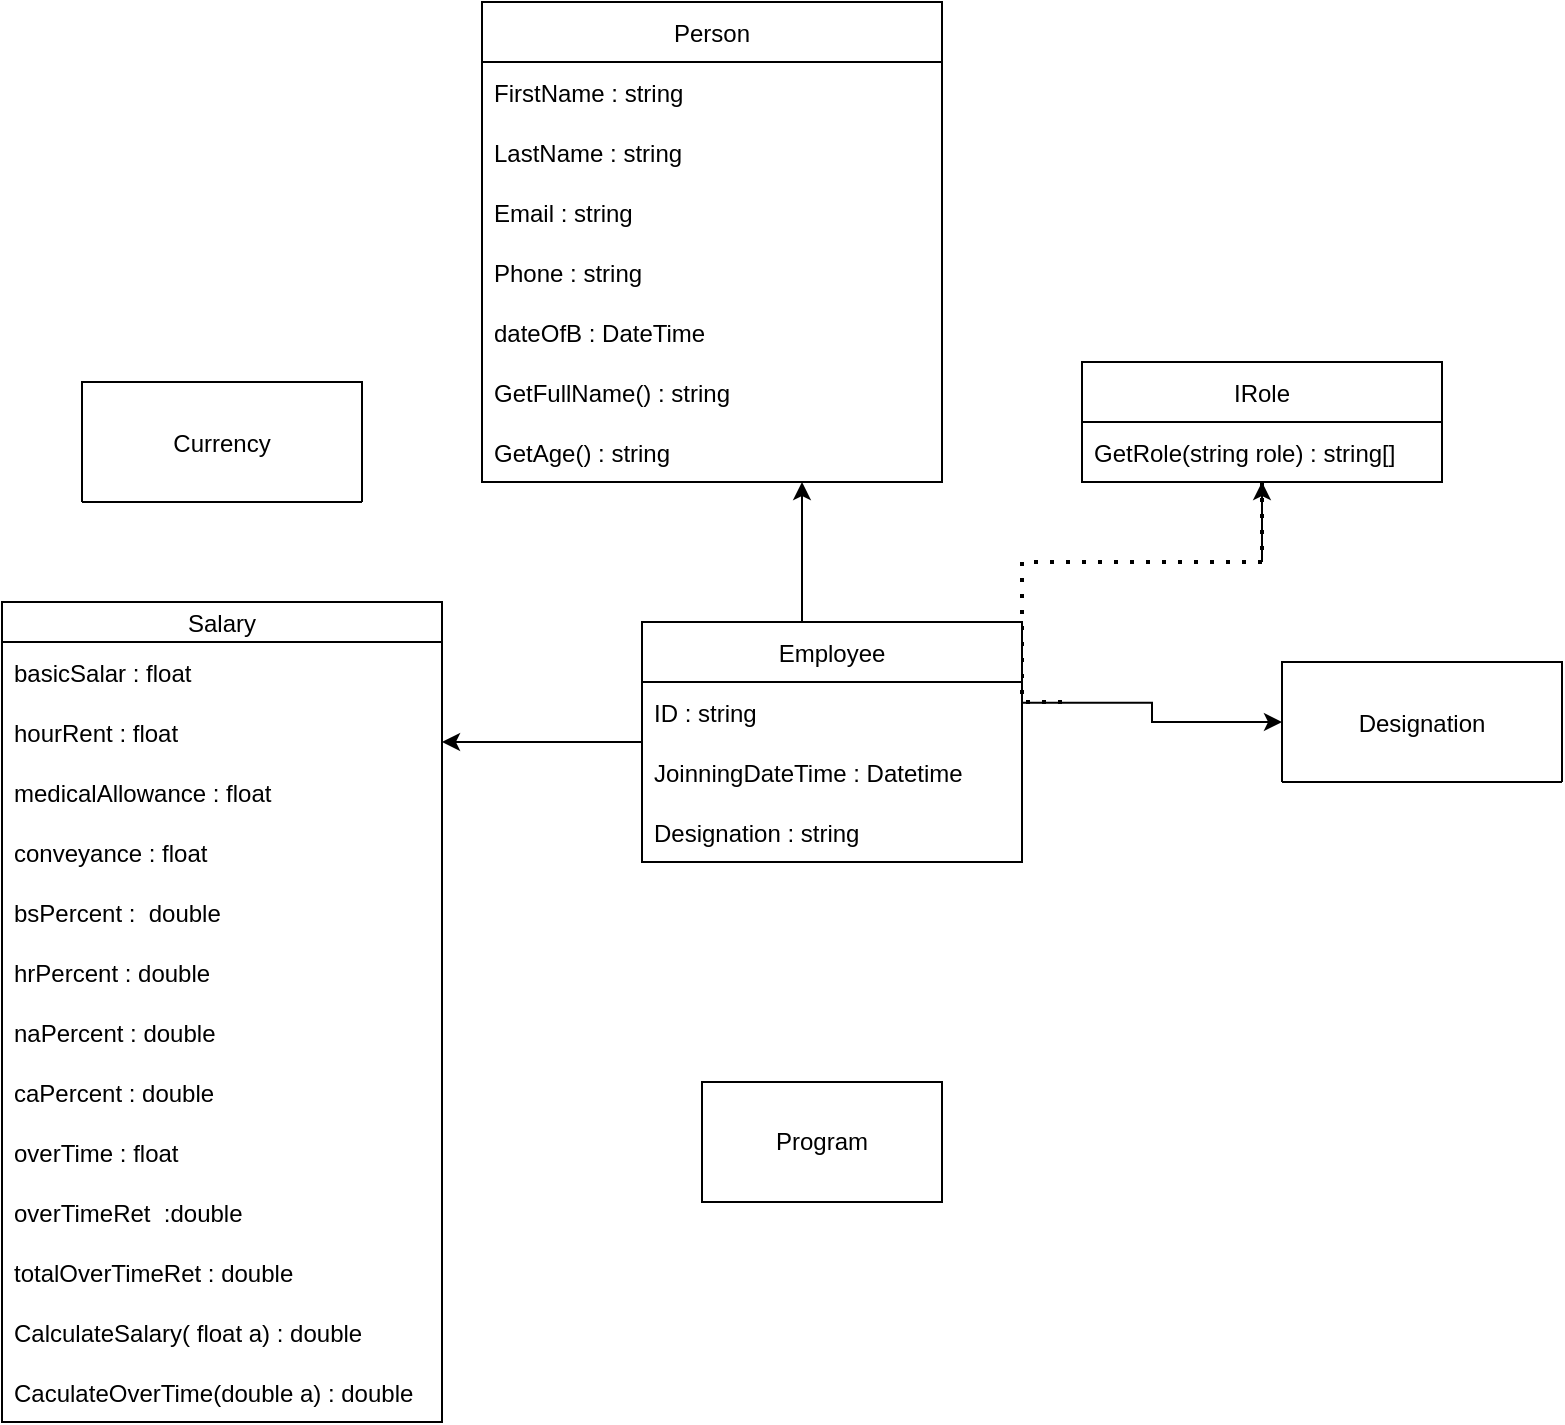 <mxfile version="20.2.7" type="device" pages="2"><diagram id="kkEjRR2d8xqn_7ASC3-j" name="Page-1"><mxGraphModel dx="1678" dy="1605" grid="1" gridSize="10" guides="1" tooltips="1" connect="1" arrows="1" fold="1" page="1" pageScale="1" pageWidth="827" pageHeight="1169" math="0" shadow="0"><root><mxCell id="0"/><mxCell id="1" parent="0"/><mxCell id="ttPdokajzncTl1B53u3a-8" style="edgeStyle=orthogonalEdgeStyle;rounded=0;orthogonalLoop=1;jettySize=auto;html=1;entryX=0.5;entryY=1;entryDx=0;entryDy=0;" parent="1" edge="1"><mxGeometry relative="1" as="geometry"><mxPoint x="310" y="300" as="sourcePoint"/><mxPoint x="310" y="220" as="targetPoint"/></mxGeometry></mxCell><mxCell id="ttPdokajzncTl1B53u3a-9" style="edgeStyle=orthogonalEdgeStyle;rounded=0;orthogonalLoop=1;jettySize=auto;html=1;" parent="1" source="ttPdokajzncTl1B53u3a-21" target="ttPdokajzncTl1B53u3a-30" edge="1"><mxGeometry relative="1" as="geometry"><mxPoint x="250" y="330" as="sourcePoint"/><mxPoint x="150" y="330" as="targetPoint"/><Array as="points"><mxPoint x="160" y="350"/><mxPoint x="160" y="350"/></Array></mxGeometry></mxCell><mxCell id="ttPdokajzncTl1B53u3a-10" style="edgeStyle=orthogonalEdgeStyle;rounded=0;orthogonalLoop=1;jettySize=auto;html=1;exitX=0.998;exitY=0.346;exitDx=0;exitDy=0;exitPerimeter=0;" parent="1" source="ttPdokajzncTl1B53u3a-22" target="ttPdokajzncTl1B53u3a-26" edge="1"><mxGeometry relative="1" as="geometry"><mxPoint x="450" y="331" as="sourcePoint"/><mxPoint x="480" y="360" as="targetPoint"/></mxGeometry></mxCell><mxCell id="ttPdokajzncTl1B53u3a-4" value="Program" style="rounded=0;whiteSpace=wrap;html=1;" parent="1" vertex="1"><mxGeometry x="260" y="520" width="120" height="60" as="geometry"/></mxCell><mxCell id="ttPdokajzncTl1B53u3a-7" value="" style="endArrow=none;dashed=1;html=1;dashPattern=1 3;strokeWidth=2;rounded=0;entryX=0.5;entryY=1;entryDx=0;entryDy=0;" parent="1" edge="1"><mxGeometry width="50" height="50" relative="1" as="geometry"><mxPoint x="440" y="330" as="sourcePoint"/><mxPoint x="540" y="220" as="targetPoint"/><Array as="points"><mxPoint x="420" y="330"/><mxPoint x="420" y="260"/><mxPoint x="540" y="260"/></Array></mxGeometry></mxCell><mxCell id="ttPdokajzncTl1B53u3a-11" value="" style="endArrow=classic;html=1;rounded=0;" parent="1" edge="1"><mxGeometry width="50" height="50" relative="1" as="geometry"><mxPoint x="540" y="220" as="sourcePoint"/><mxPoint x="540" y="220" as="targetPoint"/></mxGeometry></mxCell><mxCell id="ttPdokajzncTl1B53u3a-12" value="" style="endArrow=classic;html=1;rounded=0;" parent="1" edge="1"><mxGeometry width="50" height="50" relative="1" as="geometry"><mxPoint x="540" y="260" as="sourcePoint"/><mxPoint x="540" y="220" as="targetPoint"/></mxGeometry></mxCell><mxCell id="ttPdokajzncTl1B53u3a-13" value="IRole" style="swimlane;fontStyle=0;childLayout=stackLayout;horizontal=1;startSize=30;horizontalStack=0;resizeParent=1;resizeParentMax=0;resizeLast=0;collapsible=1;marginBottom=0;" parent="1" vertex="1"><mxGeometry x="450" y="160" width="180" height="60" as="geometry"/></mxCell><mxCell id="ttPdokajzncTl1B53u3a-16" value="GetRole(string role) : string[]" style="text;strokeColor=none;fillColor=none;align=left;verticalAlign=middle;spacingLeft=4;spacingRight=4;overflow=hidden;points=[[0,0.5],[1,0.5]];portConstraint=eastwest;rotatable=0;" parent="ttPdokajzncTl1B53u3a-13" vertex="1"><mxGeometry y="30" width="180" height="30" as="geometry"/></mxCell><mxCell id="ttPdokajzncTl1B53u3a-17" value="Person" style="swimlane;fontStyle=0;childLayout=stackLayout;horizontal=1;startSize=30;horizontalStack=0;resizeParent=1;resizeParentMax=0;resizeLast=0;collapsible=1;marginBottom=0;" parent="1" vertex="1"><mxGeometry x="150" y="-20" width="230" height="240" as="geometry"/></mxCell><mxCell id="ttPdokajzncTl1B53u3a-18" value="FirstName : string" style="text;strokeColor=none;fillColor=none;align=left;verticalAlign=middle;spacingLeft=4;spacingRight=4;overflow=hidden;points=[[0,0.5],[1,0.5]];portConstraint=eastwest;rotatable=0;" parent="ttPdokajzncTl1B53u3a-17" vertex="1"><mxGeometry y="30" width="230" height="30" as="geometry"/></mxCell><mxCell id="ttPdokajzncTl1B53u3a-19" value="LastName : string" style="text;strokeColor=none;fillColor=none;align=left;verticalAlign=middle;spacingLeft=4;spacingRight=4;overflow=hidden;points=[[0,0.5],[1,0.5]];portConstraint=eastwest;rotatable=0;" parent="ttPdokajzncTl1B53u3a-17" vertex="1"><mxGeometry y="60" width="230" height="30" as="geometry"/></mxCell><mxCell id="ttPdokajzncTl1B53u3a-20" value="Email : string" style="text;strokeColor=none;fillColor=none;align=left;verticalAlign=middle;spacingLeft=4;spacingRight=4;overflow=hidden;points=[[0,0.5],[1,0.5]];portConstraint=eastwest;rotatable=0;" parent="ttPdokajzncTl1B53u3a-17" vertex="1"><mxGeometry y="90" width="230" height="30" as="geometry"/></mxCell><mxCell id="0mWQWcFmo8bn7CQINTBm-1" value="Phone : string" style="text;strokeColor=none;fillColor=none;align=left;verticalAlign=middle;spacingLeft=4;spacingRight=4;overflow=hidden;points=[[0,0.5],[1,0.5]];portConstraint=eastwest;rotatable=0;" vertex="1" parent="ttPdokajzncTl1B53u3a-17"><mxGeometry y="120" width="230" height="30" as="geometry"/></mxCell><mxCell id="0mWQWcFmo8bn7CQINTBm-2" value="dateOfB : DateTime" style="text;strokeColor=none;fillColor=none;align=left;verticalAlign=middle;spacingLeft=4;spacingRight=4;overflow=hidden;points=[[0,0.5],[1,0.5]];portConstraint=eastwest;rotatable=0;" vertex="1" parent="ttPdokajzncTl1B53u3a-17"><mxGeometry y="150" width="230" height="30" as="geometry"/></mxCell><mxCell id="0mWQWcFmo8bn7CQINTBm-3" value="GetFullName() : string" style="text;strokeColor=none;fillColor=none;align=left;verticalAlign=middle;spacingLeft=4;spacingRight=4;overflow=hidden;points=[[0,0.5],[1,0.5]];portConstraint=eastwest;rotatable=0;" vertex="1" parent="ttPdokajzncTl1B53u3a-17"><mxGeometry y="180" width="230" height="30" as="geometry"/></mxCell><mxCell id="0mWQWcFmo8bn7CQINTBm-4" value="GetAge() : string" style="text;strokeColor=none;fillColor=none;align=left;verticalAlign=middle;spacingLeft=4;spacingRight=4;overflow=hidden;points=[[0,0.5],[1,0.5]];portConstraint=eastwest;rotatable=0;" vertex="1" parent="ttPdokajzncTl1B53u3a-17"><mxGeometry y="210" width="230" height="30" as="geometry"/></mxCell><mxCell id="ttPdokajzncTl1B53u3a-21" value="Employee" style="swimlane;fontStyle=0;childLayout=stackLayout;horizontal=1;startSize=30;horizontalStack=0;resizeParent=1;resizeParentMax=0;resizeLast=0;collapsible=1;marginBottom=0;" parent="1" vertex="1"><mxGeometry x="230" y="290" width="190" height="120" as="geometry"/></mxCell><mxCell id="ttPdokajzncTl1B53u3a-22" value="ID : string " style="text;strokeColor=none;fillColor=none;align=left;verticalAlign=middle;spacingLeft=4;spacingRight=4;overflow=hidden;points=[[0,0.5],[1,0.5]];portConstraint=eastwest;rotatable=0;" parent="ttPdokajzncTl1B53u3a-21" vertex="1"><mxGeometry y="30" width="190" height="30" as="geometry"/></mxCell><mxCell id="ttPdokajzncTl1B53u3a-23" value="JoinningDateTime : Datetime" style="text;strokeColor=none;fillColor=none;align=left;verticalAlign=middle;spacingLeft=4;spacingRight=4;overflow=hidden;points=[[0,0.5],[1,0.5]];portConstraint=eastwest;rotatable=0;" parent="ttPdokajzncTl1B53u3a-21" vertex="1"><mxGeometry y="60" width="190" height="30" as="geometry"/></mxCell><mxCell id="ttPdokajzncTl1B53u3a-24" value="Designation : string" style="text;strokeColor=none;fillColor=none;align=left;verticalAlign=middle;spacingLeft=4;spacingRight=4;overflow=hidden;points=[[0,0.5],[1,0.5]];portConstraint=eastwest;rotatable=0;" parent="ttPdokajzncTl1B53u3a-21" vertex="1"><mxGeometry y="90" width="190" height="30" as="geometry"/></mxCell><mxCell id="ttPdokajzncTl1B53u3a-26" value="Designation" style="swimlane;fontStyle=0;childLayout=stackLayout;horizontal=1;startSize=60;horizontalStack=0;resizeParent=1;resizeParentMax=0;resizeLast=0;collapsible=1;marginBottom=0;" parent="1" vertex="1"><mxGeometry x="550" y="310" width="140" height="60" as="geometry"/></mxCell><mxCell id="ttPdokajzncTl1B53u3a-30" value="Salary" style="swimlane;fontStyle=0;childLayout=stackLayout;horizontal=1;startSize=20;horizontalStack=0;resizeParent=1;resizeParentMax=0;resizeLast=0;collapsible=1;marginBottom=0;" parent="1" vertex="1"><mxGeometry x="-90" y="280" width="220" height="410" as="geometry"/></mxCell><mxCell id="ttPdokajzncTl1B53u3a-31" value="basicSalar : float" style="text;strokeColor=none;fillColor=none;align=left;verticalAlign=middle;spacingLeft=4;spacingRight=4;overflow=hidden;points=[[0,0.5],[1,0.5]];portConstraint=eastwest;rotatable=0;" parent="ttPdokajzncTl1B53u3a-30" vertex="1"><mxGeometry y="20" width="220" height="30" as="geometry"/></mxCell><mxCell id="ttPdokajzncTl1B53u3a-32" value="hourRent : float" style="text;strokeColor=none;fillColor=none;align=left;verticalAlign=middle;spacingLeft=4;spacingRight=4;overflow=hidden;points=[[0,0.5],[1,0.5]];portConstraint=eastwest;rotatable=0;" parent="ttPdokajzncTl1B53u3a-30" vertex="1"><mxGeometry y="50" width="220" height="30" as="geometry"/></mxCell><mxCell id="ttPdokajzncTl1B53u3a-33" value="medicalAllowance : float" style="text;strokeColor=none;fillColor=none;align=left;verticalAlign=middle;spacingLeft=4;spacingRight=4;overflow=hidden;points=[[0,0.5],[1,0.5]];portConstraint=eastwest;rotatable=0;" parent="ttPdokajzncTl1B53u3a-30" vertex="1"><mxGeometry y="80" width="220" height="30" as="geometry"/></mxCell><mxCell id="0mWQWcFmo8bn7CQINTBm-5" value="conveyance : float" style="text;strokeColor=none;fillColor=none;align=left;verticalAlign=middle;spacingLeft=4;spacingRight=4;overflow=hidden;points=[[0,0.5],[1,0.5]];portConstraint=eastwest;rotatable=0;" vertex="1" parent="ttPdokajzncTl1B53u3a-30"><mxGeometry y="110" width="220" height="30" as="geometry"/></mxCell><mxCell id="0mWQWcFmo8bn7CQINTBm-6" value="bsPercent :  double" style="text;strokeColor=none;fillColor=none;align=left;verticalAlign=middle;spacingLeft=4;spacingRight=4;overflow=hidden;points=[[0,0.5],[1,0.5]];portConstraint=eastwest;rotatable=0;" vertex="1" parent="ttPdokajzncTl1B53u3a-30"><mxGeometry y="140" width="220" height="30" as="geometry"/></mxCell><mxCell id="0mWQWcFmo8bn7CQINTBm-7" value="hrPercent : double" style="text;strokeColor=none;fillColor=none;align=left;verticalAlign=middle;spacingLeft=4;spacingRight=4;overflow=hidden;points=[[0,0.5],[1,0.5]];portConstraint=eastwest;rotatable=0;" vertex="1" parent="ttPdokajzncTl1B53u3a-30"><mxGeometry y="170" width="220" height="30" as="geometry"/></mxCell><mxCell id="0mWQWcFmo8bn7CQINTBm-8" value="naPercent : double" style="text;strokeColor=none;fillColor=none;align=left;verticalAlign=middle;spacingLeft=4;spacingRight=4;overflow=hidden;points=[[0,0.5],[1,0.5]];portConstraint=eastwest;rotatable=0;" vertex="1" parent="ttPdokajzncTl1B53u3a-30"><mxGeometry y="200" width="220" height="30" as="geometry"/></mxCell><mxCell id="0mWQWcFmo8bn7CQINTBm-9" value="caPercent : double" style="text;strokeColor=none;fillColor=none;align=left;verticalAlign=middle;spacingLeft=4;spacingRight=4;overflow=hidden;points=[[0,0.5],[1,0.5]];portConstraint=eastwest;rotatable=0;" vertex="1" parent="ttPdokajzncTl1B53u3a-30"><mxGeometry y="230" width="220" height="30" as="geometry"/></mxCell><mxCell id="0mWQWcFmo8bn7CQINTBm-10" value="overTime : float" style="text;strokeColor=none;fillColor=none;align=left;verticalAlign=middle;spacingLeft=4;spacingRight=4;overflow=hidden;points=[[0,0.5],[1,0.5]];portConstraint=eastwest;rotatable=0;" vertex="1" parent="ttPdokajzncTl1B53u3a-30"><mxGeometry y="260" width="220" height="30" as="geometry"/></mxCell><mxCell id="0mWQWcFmo8bn7CQINTBm-11" value="overTimeRet  :double" style="text;strokeColor=none;fillColor=none;align=left;verticalAlign=middle;spacingLeft=4;spacingRight=4;overflow=hidden;points=[[0,0.5],[1,0.5]];portConstraint=eastwest;rotatable=0;" vertex="1" parent="ttPdokajzncTl1B53u3a-30"><mxGeometry y="290" width="220" height="30" as="geometry"/></mxCell><mxCell id="0mWQWcFmo8bn7CQINTBm-12" value="totalOverTimeRet : double" style="text;strokeColor=none;fillColor=none;align=left;verticalAlign=middle;spacingLeft=4;spacingRight=4;overflow=hidden;points=[[0,0.5],[1,0.5]];portConstraint=eastwest;rotatable=0;" vertex="1" parent="ttPdokajzncTl1B53u3a-30"><mxGeometry y="320" width="220" height="30" as="geometry"/></mxCell><mxCell id="0mWQWcFmo8bn7CQINTBm-13" value="CalculateSalary( float a) : double" style="text;strokeColor=none;fillColor=none;align=left;verticalAlign=middle;spacingLeft=4;spacingRight=4;overflow=hidden;points=[[0,0.5],[1,0.5]];portConstraint=eastwest;rotatable=0;" vertex="1" parent="ttPdokajzncTl1B53u3a-30"><mxGeometry y="350" width="220" height="30" as="geometry"/></mxCell><mxCell id="0mWQWcFmo8bn7CQINTBm-19" value="CaculateOverTime(double a) : double" style="text;strokeColor=none;fillColor=none;align=left;verticalAlign=middle;spacingLeft=4;spacingRight=4;overflow=hidden;points=[[0,0.5],[1,0.5]];portConstraint=eastwest;rotatable=0;" vertex="1" parent="ttPdokajzncTl1B53u3a-30"><mxGeometry y="380" width="220" height="30" as="geometry"/></mxCell><mxCell id="0mWQWcFmo8bn7CQINTBm-14" value="Currency" style="swimlane;fontStyle=0;childLayout=stackLayout;horizontal=1;startSize=60;horizontalStack=0;resizeParent=1;resizeParentMax=0;resizeLast=0;collapsible=1;marginBottom=0;" vertex="1" parent="1"><mxGeometry x="-50" y="170" width="140" height="60" as="geometry"/></mxCell></root></mxGraphModel></diagram><diagram id="IhdkeBMmURlgaAaSUeAn" name="Page-1"><mxGraphModel><root><mxCell id="0"/><mxCell id="1" parent="0"/></root></mxGraphModel></diagram></mxfile>